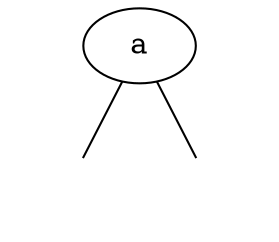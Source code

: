 graph arbre {
	0[label=a];
	1[shape="plaintext", label=""];
	0 -- 1;
	2[shape="plaintext", label=""];
	0 -- 2;
}
